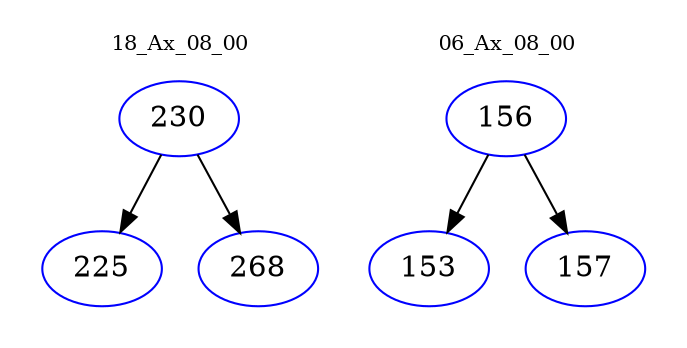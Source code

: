 digraph{
subgraph cluster_0 {
color = white
label = "18_Ax_08_00";
fontsize=10;
T0_230 [label="230", color="blue"]
T0_230 -> T0_225 [color="black"]
T0_225 [label="225", color="blue"]
T0_230 -> T0_268 [color="black"]
T0_268 [label="268", color="blue"]
}
subgraph cluster_1 {
color = white
label = "06_Ax_08_00";
fontsize=10;
T1_156 [label="156", color="blue"]
T1_156 -> T1_153 [color="black"]
T1_153 [label="153", color="blue"]
T1_156 -> T1_157 [color="black"]
T1_157 [label="157", color="blue"]
}
}
